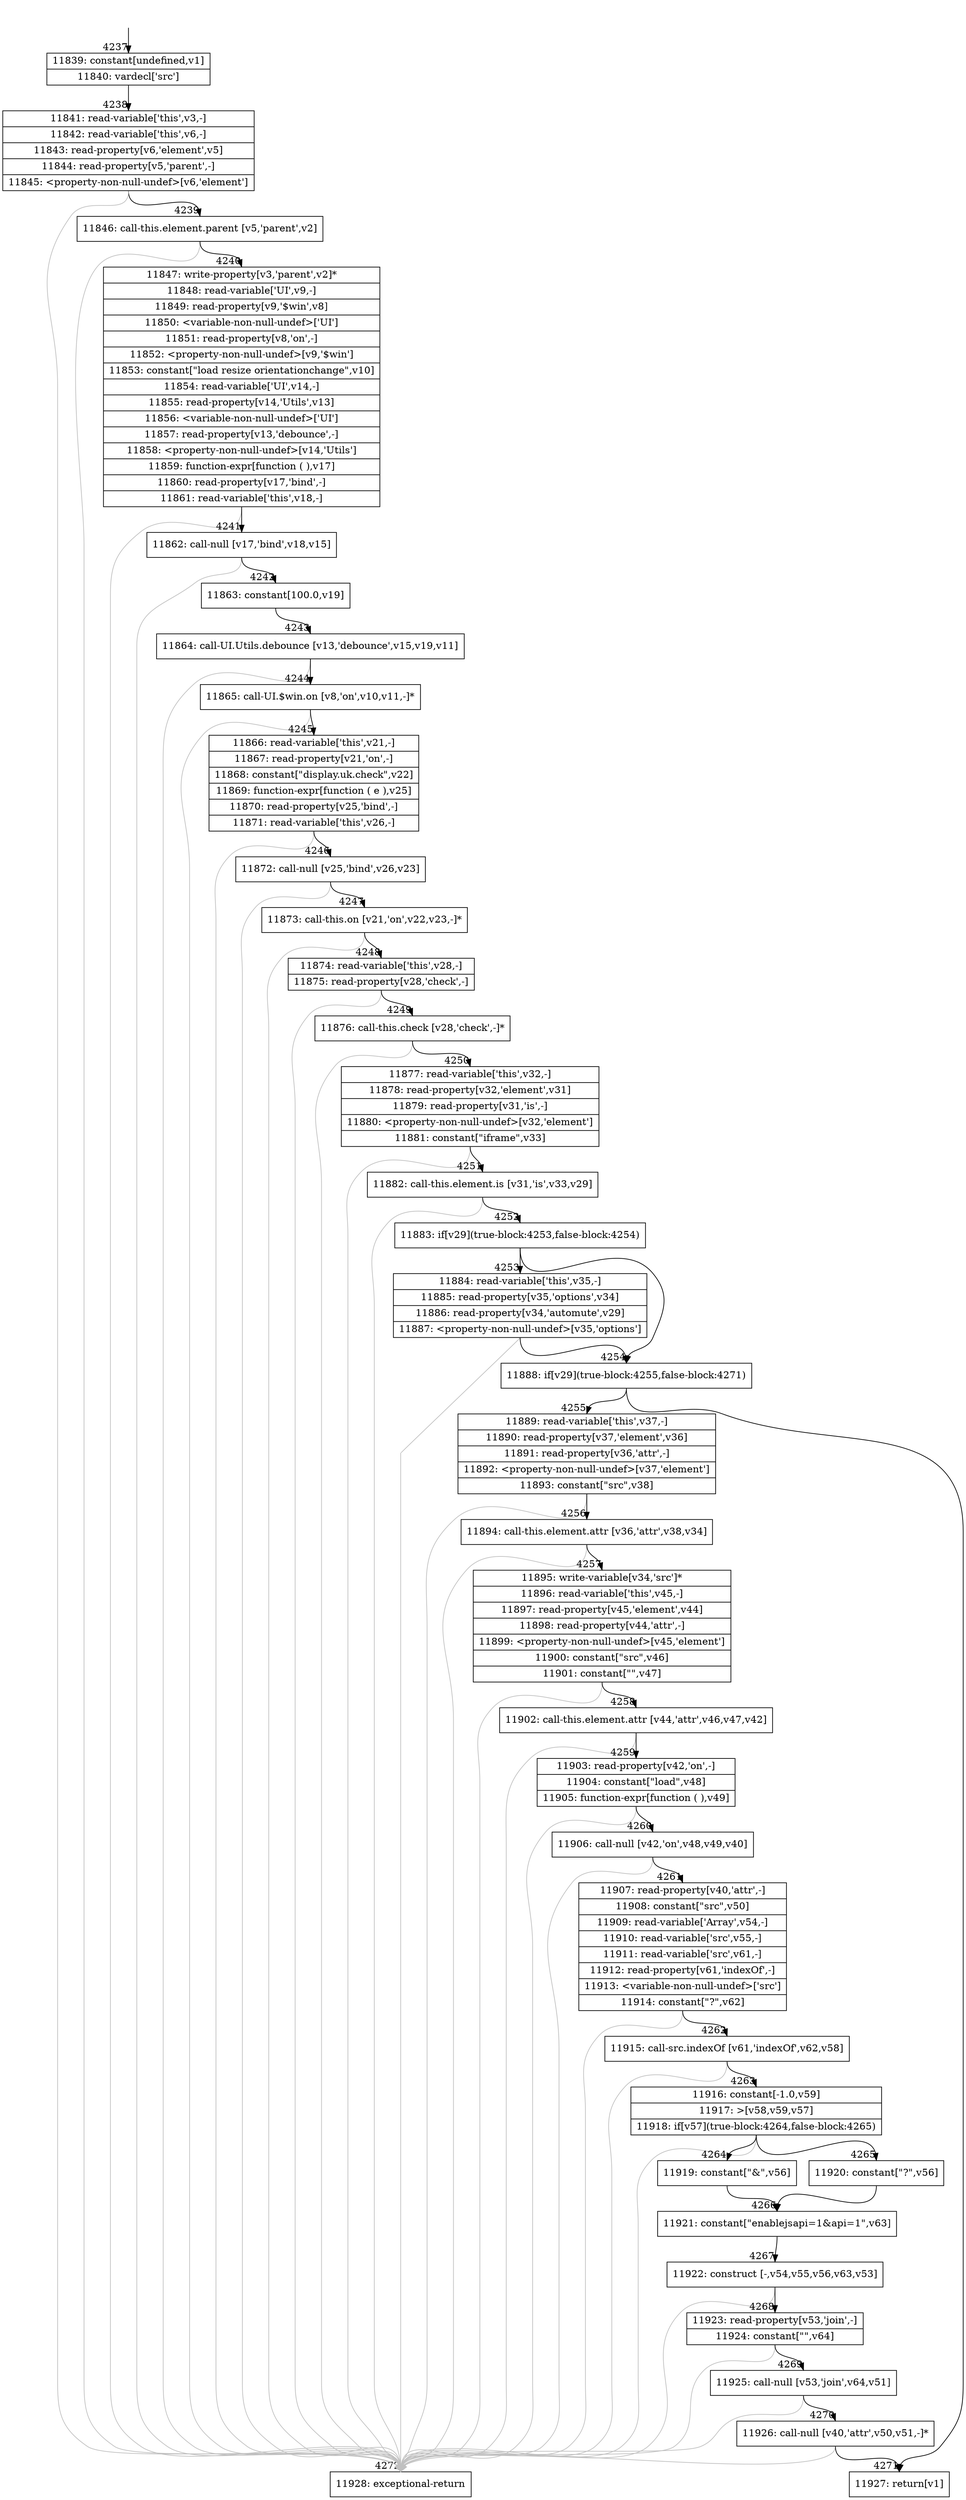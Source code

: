 digraph {
rankdir="TD"
BB_entry312[shape=none,label=""];
BB_entry312 -> BB4237 [tailport=s, headport=n, headlabel="    4237"]
BB4237 [shape=record label="{11839: constant[undefined,v1]|11840: vardecl['src']}" ] 
BB4237 -> BB4238 [tailport=s, headport=n, headlabel="      4238"]
BB4238 [shape=record label="{11841: read-variable['this',v3,-]|11842: read-variable['this',v6,-]|11843: read-property[v6,'element',v5]|11844: read-property[v5,'parent',-]|11845: \<property-non-null-undef\>[v6,'element']}" ] 
BB4238 -> BB4239 [tailport=s, headport=n, headlabel="      4239"]
BB4238 -> BB4272 [tailport=s, headport=n, color=gray, headlabel="      4272"]
BB4239 [shape=record label="{11846: call-this.element.parent [v5,'parent',v2]}" ] 
BB4239 -> BB4240 [tailport=s, headport=n, headlabel="      4240"]
BB4239 -> BB4272 [tailport=s, headport=n, color=gray]
BB4240 [shape=record label="{11847: write-property[v3,'parent',v2]*|11848: read-variable['UI',v9,-]|11849: read-property[v9,'$win',v8]|11850: \<variable-non-null-undef\>['UI']|11851: read-property[v8,'on',-]|11852: \<property-non-null-undef\>[v9,'$win']|11853: constant[\"load resize orientationchange\",v10]|11854: read-variable['UI',v14,-]|11855: read-property[v14,'Utils',v13]|11856: \<variable-non-null-undef\>['UI']|11857: read-property[v13,'debounce',-]|11858: \<property-non-null-undef\>[v14,'Utils']|11859: function-expr[function ( ),v17]|11860: read-property[v17,'bind',-]|11861: read-variable['this',v18,-]}" ] 
BB4240 -> BB4241 [tailport=s, headport=n, headlabel="      4241"]
BB4240 -> BB4272 [tailport=s, headport=n, color=gray]
BB4241 [shape=record label="{11862: call-null [v17,'bind',v18,v15]}" ] 
BB4241 -> BB4242 [tailport=s, headport=n, headlabel="      4242"]
BB4241 -> BB4272 [tailport=s, headport=n, color=gray]
BB4242 [shape=record label="{11863: constant[100.0,v19]}" ] 
BB4242 -> BB4243 [tailport=s, headport=n, headlabel="      4243"]
BB4243 [shape=record label="{11864: call-UI.Utils.debounce [v13,'debounce',v15,v19,v11]}" ] 
BB4243 -> BB4244 [tailport=s, headport=n, headlabel="      4244"]
BB4243 -> BB4272 [tailport=s, headport=n, color=gray]
BB4244 [shape=record label="{11865: call-UI.$win.on [v8,'on',v10,v11,-]*}" ] 
BB4244 -> BB4245 [tailport=s, headport=n, headlabel="      4245"]
BB4244 -> BB4272 [tailport=s, headport=n, color=gray]
BB4245 [shape=record label="{11866: read-variable['this',v21,-]|11867: read-property[v21,'on',-]|11868: constant[\"display.uk.check\",v22]|11869: function-expr[function ( e ),v25]|11870: read-property[v25,'bind',-]|11871: read-variable['this',v26,-]}" ] 
BB4245 -> BB4246 [tailport=s, headport=n, headlabel="      4246"]
BB4245 -> BB4272 [tailport=s, headport=n, color=gray]
BB4246 [shape=record label="{11872: call-null [v25,'bind',v26,v23]}" ] 
BB4246 -> BB4247 [tailport=s, headport=n, headlabel="      4247"]
BB4246 -> BB4272 [tailport=s, headport=n, color=gray]
BB4247 [shape=record label="{11873: call-this.on [v21,'on',v22,v23,-]*}" ] 
BB4247 -> BB4248 [tailport=s, headport=n, headlabel="      4248"]
BB4247 -> BB4272 [tailport=s, headport=n, color=gray]
BB4248 [shape=record label="{11874: read-variable['this',v28,-]|11875: read-property[v28,'check',-]}" ] 
BB4248 -> BB4249 [tailport=s, headport=n, headlabel="      4249"]
BB4248 -> BB4272 [tailport=s, headport=n, color=gray]
BB4249 [shape=record label="{11876: call-this.check [v28,'check',-]*}" ] 
BB4249 -> BB4250 [tailport=s, headport=n, headlabel="      4250"]
BB4249 -> BB4272 [tailport=s, headport=n, color=gray]
BB4250 [shape=record label="{11877: read-variable['this',v32,-]|11878: read-property[v32,'element',v31]|11879: read-property[v31,'is',-]|11880: \<property-non-null-undef\>[v32,'element']|11881: constant[\"iframe\",v33]}" ] 
BB4250 -> BB4251 [tailport=s, headport=n, headlabel="      4251"]
BB4250 -> BB4272 [tailport=s, headport=n, color=gray]
BB4251 [shape=record label="{11882: call-this.element.is [v31,'is',v33,v29]}" ] 
BB4251 -> BB4252 [tailport=s, headport=n, headlabel="      4252"]
BB4251 -> BB4272 [tailport=s, headport=n, color=gray]
BB4252 [shape=record label="{11883: if[v29](true-block:4253,false-block:4254)}" ] 
BB4252 -> BB4254 [tailport=s, headport=n, headlabel="      4254"]
BB4252 -> BB4253 [tailport=s, headport=n, headlabel="      4253"]
BB4253 [shape=record label="{11884: read-variable['this',v35,-]|11885: read-property[v35,'options',v34]|11886: read-property[v34,'automute',v29]|11887: \<property-non-null-undef\>[v35,'options']}" ] 
BB4253 -> BB4254 [tailport=s, headport=n]
BB4253 -> BB4272 [tailport=s, headport=n, color=gray]
BB4254 [shape=record label="{11888: if[v29](true-block:4255,false-block:4271)}" ] 
BB4254 -> BB4255 [tailport=s, headport=n, headlabel="      4255"]
BB4254 -> BB4271 [tailport=s, headport=n, headlabel="      4271"]
BB4255 [shape=record label="{11889: read-variable['this',v37,-]|11890: read-property[v37,'element',v36]|11891: read-property[v36,'attr',-]|11892: \<property-non-null-undef\>[v37,'element']|11893: constant[\"src\",v38]}" ] 
BB4255 -> BB4256 [tailport=s, headport=n, headlabel="      4256"]
BB4255 -> BB4272 [tailport=s, headport=n, color=gray]
BB4256 [shape=record label="{11894: call-this.element.attr [v36,'attr',v38,v34]}" ] 
BB4256 -> BB4257 [tailport=s, headport=n, headlabel="      4257"]
BB4256 -> BB4272 [tailport=s, headport=n, color=gray]
BB4257 [shape=record label="{11895: write-variable[v34,'src']*|11896: read-variable['this',v45,-]|11897: read-property[v45,'element',v44]|11898: read-property[v44,'attr',-]|11899: \<property-non-null-undef\>[v45,'element']|11900: constant[\"src\",v46]|11901: constant[\"\",v47]}" ] 
BB4257 -> BB4258 [tailport=s, headport=n, headlabel="      4258"]
BB4257 -> BB4272 [tailport=s, headport=n, color=gray]
BB4258 [shape=record label="{11902: call-this.element.attr [v44,'attr',v46,v47,v42]}" ] 
BB4258 -> BB4259 [tailport=s, headport=n, headlabel="      4259"]
BB4258 -> BB4272 [tailport=s, headport=n, color=gray]
BB4259 [shape=record label="{11903: read-property[v42,'on',-]|11904: constant[\"load\",v48]|11905: function-expr[function ( ),v49]}" ] 
BB4259 -> BB4260 [tailport=s, headport=n, headlabel="      4260"]
BB4259 -> BB4272 [tailport=s, headport=n, color=gray]
BB4260 [shape=record label="{11906: call-null [v42,'on',v48,v49,v40]}" ] 
BB4260 -> BB4261 [tailport=s, headport=n, headlabel="      4261"]
BB4260 -> BB4272 [tailport=s, headport=n, color=gray]
BB4261 [shape=record label="{11907: read-property[v40,'attr',-]|11908: constant[\"src\",v50]|11909: read-variable['Array',v54,-]|11910: read-variable['src',v55,-]|11911: read-variable['src',v61,-]|11912: read-property[v61,'indexOf',-]|11913: \<variable-non-null-undef\>['src']|11914: constant[\"?\",v62]}" ] 
BB4261 -> BB4262 [tailport=s, headport=n, headlabel="      4262"]
BB4261 -> BB4272 [tailport=s, headport=n, color=gray]
BB4262 [shape=record label="{11915: call-src.indexOf [v61,'indexOf',v62,v58]}" ] 
BB4262 -> BB4263 [tailport=s, headport=n, headlabel="      4263"]
BB4262 -> BB4272 [tailport=s, headport=n, color=gray]
BB4263 [shape=record label="{11916: constant[-1.0,v59]|11917: \>[v58,v59,v57]|11918: if[v57](true-block:4264,false-block:4265)}" ] 
BB4263 -> BB4264 [tailport=s, headport=n, headlabel="      4264"]
BB4263 -> BB4265 [tailport=s, headport=n, headlabel="      4265"]
BB4263 -> BB4272 [tailport=s, headport=n, color=gray]
BB4264 [shape=record label="{11919: constant[\"&\",v56]}" ] 
BB4264 -> BB4266 [tailport=s, headport=n, headlabel="      4266"]
BB4265 [shape=record label="{11920: constant[\"?\",v56]}" ] 
BB4265 -> BB4266 [tailport=s, headport=n]
BB4266 [shape=record label="{11921: constant[\"enablejsapi=1&api=1\",v63]}" ] 
BB4266 -> BB4267 [tailport=s, headport=n, headlabel="      4267"]
BB4267 [shape=record label="{11922: construct [-,v54,v55,v56,v63,v53]}" ] 
BB4267 -> BB4268 [tailport=s, headport=n, headlabel="      4268"]
BB4267 -> BB4272 [tailport=s, headport=n, color=gray]
BB4268 [shape=record label="{11923: read-property[v53,'join',-]|11924: constant[\"\",v64]}" ] 
BB4268 -> BB4269 [tailport=s, headport=n, headlabel="      4269"]
BB4268 -> BB4272 [tailport=s, headport=n, color=gray]
BB4269 [shape=record label="{11925: call-null [v53,'join',v64,v51]}" ] 
BB4269 -> BB4270 [tailport=s, headport=n, headlabel="      4270"]
BB4269 -> BB4272 [tailport=s, headport=n, color=gray]
BB4270 [shape=record label="{11926: call-null [v40,'attr',v50,v51,-]*}" ] 
BB4270 -> BB4271 [tailport=s, headport=n]
BB4270 -> BB4272 [tailport=s, headport=n, color=gray]
BB4271 [shape=record label="{11927: return[v1]}" ] 
BB4272 [shape=record label="{11928: exceptional-return}" ] 
//#$~ 3247
}
